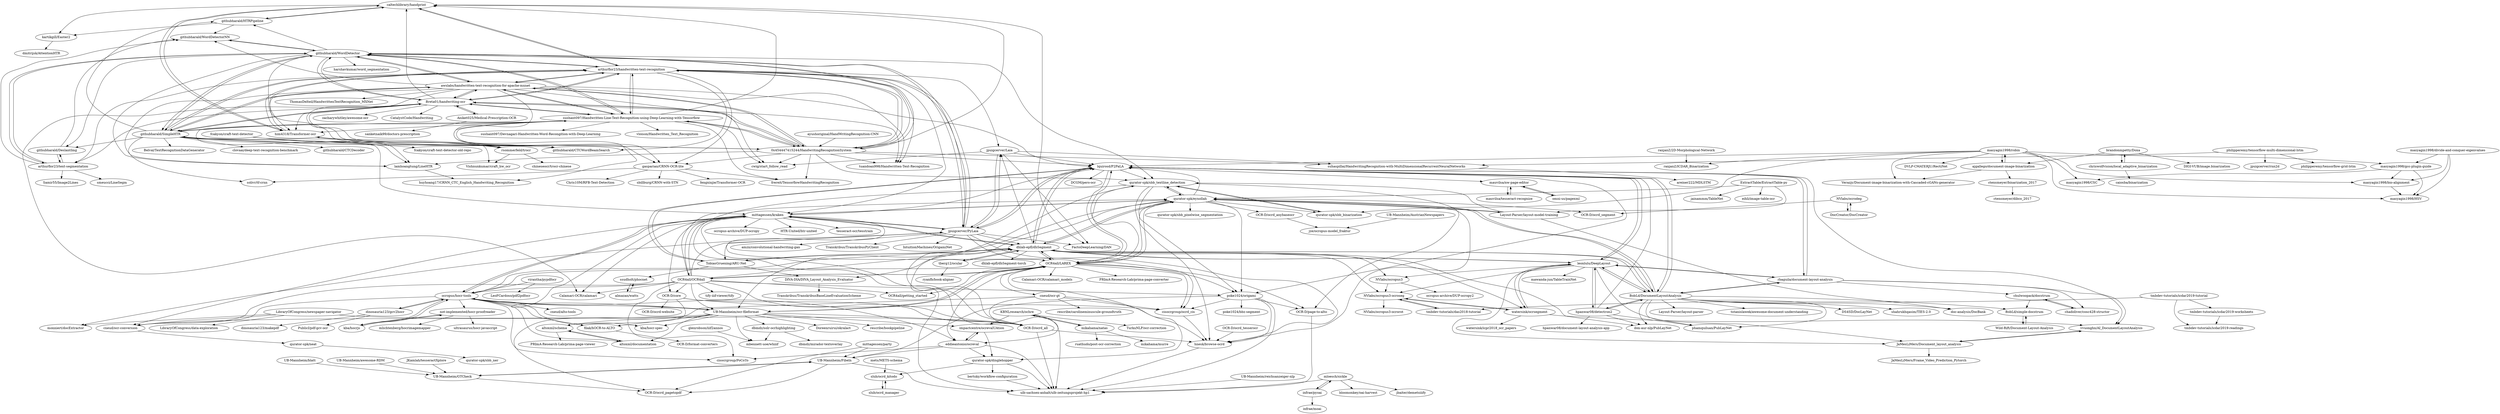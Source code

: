 digraph G {
"caltechlibrary/handprint" -> "githubharald/HTRPipeline"
"caltechlibrary/handprint" -> "arthurflor23/handwritten-text-recognition"
"caltechlibrary/handprint" -> "FactoDeepLearning/DAN" ["e"=1]
"caltechlibrary/handprint" -> "kartikgill/Easter2"
"caltechlibrary/handprint" -> "him4318/Transformer-ocr"
"dbmdz/solr-ocrhighlighting" -> "mbennett-uoe/whiiif"
"dbmdz/solr-ocrhighlighting" -> "dbmdz/mirador-textoverlay" ["e"=1]
"awslabs/handwritten-text-recognition-for-apache-mxnet" -> "arthurflor23/handwritten-text-recognition"
"awslabs/handwritten-text-recognition-for-apache-mxnet" -> "Breta01/handwriting-ocr"
"awslabs/handwritten-text-recognition-for-apache-mxnet" -> "sushant097/Handwritten-Line-Text-Recognition-using-Deep-Learning-with-Tensorflow"
"awslabs/handwritten-text-recognition-for-apache-mxnet" -> "githubharald/SimpleHTR"
"awslabs/handwritten-text-recognition-for-apache-mxnet" -> "githubharald/WordDetector"
"awslabs/handwritten-text-recognition-for-apache-mxnet" -> "0x454447415244/HandwritingRecognitionSystem"
"awslabs/handwritten-text-recognition-for-apache-mxnet" -> "ThomasDelteil/HandwrittenTextRecognition_MXNet"
"awslabs/handwritten-text-recognition-for-apache-mxnet" -> "lamhoangtung/LineHTR"
"awslabs/handwritten-text-recognition-for-apache-mxnet" -> "cwig/start_follow_read"
"awslabs/handwritten-text-recognition-for-apache-mxnet" -> "him4318/Transformer-ocr"
"awslabs/handwritten-text-recognition-for-apache-mxnet" -> "githubharald/CTCWordBeamSearch" ["e"=1]
"awslabs/handwritten-text-recognition-for-apache-mxnet" -> "tuandoan998/Handwritten-Text-Recognition"
"awslabs/handwritten-text-recognition-for-apache-mxnet" -> "lquirosd/P2PaLA"
"awslabs/handwritten-text-recognition-for-apache-mxnet" -> "githubharald/WordDetectorNN"
"awslabs/handwritten-text-recognition-for-apache-mxnet" -> "gasparian/CRNN-OCR-lite"
"githubharald/SimpleHTR" -> "arthurflor23/handwritten-text-recognition"
"githubharald/SimpleHTR" -> "awslabs/handwritten-text-recognition-for-apache-mxnet"
"githubharald/SimpleHTR" -> "Breta01/handwriting-ocr"
"githubharald/SimpleHTR" -> "githubharald/CTCWordBeamSearch" ["e"=1]
"githubharald/SimpleHTR" -> "sushant097/Handwritten-Line-Text-Recognition-using-Deep-Learning-with-Tensorflow"
"githubharald/SimpleHTR" -> "githubharald/WordDetector"
"githubharald/SimpleHTR" -> "0x454447415244/HandwritingRecognitionSystem"
"githubharald/SimpleHTR" -> "lamhoangtung/LineHTR"
"githubharald/SimpleHTR" -> "clovaai/deep-text-recognition-benchmark" ["e"=1]
"githubharald/SimpleHTR" -> "githubharald/HTRPipeline"
"githubharald/SimpleHTR" -> "githubharald/DeslantImg"
"githubharald/SimpleHTR" -> "githubharald/CTCDecoder" ["e"=1]
"githubharald/SimpleHTR" -> "mittagessen/kraken"
"githubharald/SimpleHTR" -> "Belval/TextRecognitionDataGenerator" ["e"=1]
"githubharald/SimpleHTR" -> "solivr/tf-crnn" ["e"=1]
"ranjanZ/2D-Morphological-Network" -> "ranjanZ/ICDAR_Binarization"
"0x454447415244/HandwritingRecognitionSystem" -> "Breta01/handwriting-ocr"
"0x454447415244/HandwritingRecognitionSystem" -> "sushant097/Handwritten-Line-Text-Recognition-using-Deep-Learning-with-Tensorflow"
"0x454447415244/HandwritingRecognitionSystem" -> "awslabs/handwritten-text-recognition-for-apache-mxnet"
"0x454447415244/HandwritingRecognitionSystem" -> "arthurflor23/handwritten-text-recognition"
"0x454447415244/HandwritingRecognitionSystem" -> "githubharald/WordDetector"
"0x454447415244/HandwritingRecognitionSystem" -> "githubharald/SimpleHTR"
"0x454447415244/HandwritingRecognitionSystem" -> "tuandoan998/Handwritten-Text-Recognition"
"0x454447415244/HandwritingRecognitionSystem" -> "cwig/start_follow_read"
"0x454447415244/HandwritingRecognitionSystem" -> "frereit/TensorflowHandwritingRecognition"
"0x454447415244/HandwritingRecognitionSystem" -> "suhaspillai/HandwritingRecognition-with-MultiDimensionalRecurrentNeuralNetworks"
"0x454447415244/HandwritingRecognitionSystem" -> "lamhoangtung/LineHTR"
"0x454447415244/HandwritingRecognitionSystem" -> "qurator-spk/sbb_textline_detection"
"0x454447415244/HandwritingRecognitionSystem" -> "caltechlibrary/handprint"
"0x454447415244/HandwritingRecognitionSystem" -> "lquirosd/P2PaLA"
"0x454447415244/HandwritingRecognitionSystem" -> "gasparian/CRNN-OCR-lite"
"chulwoopack/docstrum" -> "chadoliver/cosc428-structor"
"chulwoopack/docstrum" -> "BobLd/simple-docstrum"
"Aniket025/Medical-Prescription-OCR" -> "sanketnaik99/doctors-prescription"
"Aniket025/Medical-Prescription-OCR" -> "Breta01/handwriting-ocr"
"arthurflor23/handwritten-text-recognition" -> "sushant097/Handwritten-Line-Text-Recognition-using-Deep-Learning-with-Tensorflow"
"arthurflor23/handwritten-text-recognition" -> "awslabs/handwritten-text-recognition-for-apache-mxnet"
"arthurflor23/handwritten-text-recognition" -> "him4318/Transformer-ocr"
"arthurflor23/handwritten-text-recognition" -> "githubharald/SimpleHTR"
"arthurflor23/handwritten-text-recognition" -> "githubharald/WordDetector"
"arthurflor23/handwritten-text-recognition" -> "caltechlibrary/handprint"
"arthurflor23/handwritten-text-recognition" -> "arthurflor23/text-segmentation"
"arthurflor23/handwritten-text-recognition" -> "0x454447415244/HandwritingRecognitionSystem"
"arthurflor23/handwritten-text-recognition" -> "tuandoan998/Handwritten-Text-Recognition"
"arthurflor23/handwritten-text-recognition" -> "jpuigcerver/PyLaia"
"arthurflor23/handwritten-text-recognition" -> "Breta01/handwriting-ocr"
"arthurflor23/handwritten-text-recognition" -> "gasparian/CRNN-OCR-lite"
"arthurflor23/handwritten-text-recognition" -> "githubharald/CTCWordBeamSearch" ["e"=1]
"arthurflor23/handwritten-text-recognition" -> "jpuigcerver/Laia"
"arthurflor23/handwritten-text-recognition" -> "mittagessen/kraken"
"OCR4all/OCR4all" -> "OCR4all/LAREX"
"OCR4all/OCR4all" -> "OCR4all/getting_started"
"OCR4all/OCR4all" -> "Calamari-OCR/calamari" ["e"=1]
"OCR4all/OCR4all" -> "OCR-D/core"
"OCR4all/OCR4all" -> "mittagessen/kraken"
"OCR4all/OCR4all" -> "OCR-D/ocrd_all"
"OCR4all/OCR4all" -> "dhlab-epfl/dhSegment"
"OCR4all/OCR4all" -> "UB-Mannheim/ocr-fileformat"
"OCR4all/OCR4all" -> "qurator-spk/eynollah"
"OCR4all/OCR4all" -> "cneud/ocr-conversion"
"OCR4all/OCR4all" -> "ocropus/hocr-tools"
"OCR4all/OCR4all" -> "jpuigcerver/PyLaia"
"OCR4all/OCR4all" -> "tify-iiif-viewer/tify" ["e"=1]
"OCR4all/OCR4all" -> "cisocrgroup/PoCoTo"
"OCR4all/OCR4all" -> "poke1024/origami"
"lquirosd/P2PaLA" -> "dhlab-epfl/dhSegment"
"lquirosd/P2PaLA" -> "leonlulu/DeepLayout"
"lquirosd/P2PaLA" -> "OCR4all/LAREX"
"lquirosd/P2PaLA" -> "TobiasGruening/ARU-Net"
"lquirosd/P2PaLA" -> "jpuigcerver/PyLaia"
"lquirosd/P2PaLA" -> "vvuonghn/AI_DocumentLayoutAnalysis"
"lquirosd/P2PaLA" -> "qurator-spk/sbb_textline_detection"
"lquirosd/P2PaLA" -> "poke1024/origami"
"lquirosd/P2PaLA" -> "rbaguila/document-layout-analysis"
"lquirosd/P2PaLA" -> "mauvilsa/nw-page-editor"
"lquirosd/P2PaLA" -> "BobLd/DocumentLayoutAnalysis"
"lquirosd/P2PaLA" -> "DCGM/pero-ocr"
"TobiasGruening/ARU-Net" -> "lquirosd/P2PaLA"
"TobiasGruening/ARU-Net" -> "ssudholt/phocnet"
"TobiasGruening/ARU-Net" -> "dhlab-epfl/dhSegment"
"TobiasGruening/ARU-Net" -> "DIVA-DIA/DIVA_Layout_Analysis_Evaluator"
"virantha/pypdfocr" -> "LeoFCardoso/pdf2pdfocr"
"virantha/pypdfocr" -> "ocropus/hocr-tools"
"jpuigcerver/PyLaia" -> "lquirosd/P2PaLA"
"jpuigcerver/PyLaia" -> "jpuigcerver/Laia"
"jpuigcerver/PyLaia" -> "FactoDeepLearning/DAN" ["e"=1]
"jpuigcerver/PyLaia" -> "mittagessen/kraken"
"jpuigcerver/PyLaia" -> "githubharald/WordDetector"
"jpuigcerver/PyLaia" -> "amzn/convolutional-handwriting-gan" ["e"=1]
"jpuigcerver/PyLaia" -> "Transkribus/TranskribusPyClient"
"jpuigcerver/PyLaia" -> "dhlab-epfl/dhSegment"
"jpuigcerver/PyLaia" -> "arthurflor23/handwritten-text-recognition"
"jpuigcerver/PyLaia" -> "hnesk/browse-ocrd"
"jpuigcerver/PyLaia" -> "TobiasGruening/ARU-Net"
"jpuigcerver/PyLaia" -> "cisocrgroup/ocrd_cis"
"jpuigcerver/PyLaia" -> "monniert/docExtractor" ["e"=1]
"jpuigcerver/PyLaia" -> "IntuitionMachines/OrigamiNet" ["e"=1]
"leonlulu/DeepLayout" -> "lquirosd/P2PaLA"
"leonlulu/DeepLayout" -> "dhlab-epfl/dhSegment"
"leonlulu/DeepLayout" -> "watersink/ocrsegment"
"leonlulu/DeepLayout" -> "rbaguila/document-layout-analysis"
"leonlulu/DeepLayout" -> "phamquiluan/PubLayNet" ["e"=1]
"leonlulu/DeepLayout" -> "JaMesLiMers/Document_layout_analysis"
"leonlulu/DeepLayout" -> "mawanda-jun/TableTrainNet" ["e"=1]
"leonlulu/DeepLayout" -> "BobLd/DocumentLayoutAnalysis"
"leonlulu/DeepLayout" -> "hpanwar08/detectron2"
"leonlulu/DeepLayout" -> "NVlabs/ocropus3-ocroseg"
"leonlulu/DeepLayout" -> "NVlabs/ocropus3"
"NVlabs/ocropus3" -> "NVlabs/ocropus3-ocroseg"
"NVlabs/ocropus3" -> "ocropus-archive/DUP-ocropy2"
"githubharald/WordDetector" -> "githubharald/WordDetectorNN"
"githubharald/WordDetector" -> "arthurflor23/text-segmentation"
"githubharald/WordDetector" -> "arthurflor23/handwritten-text-recognition"
"githubharald/WordDetector" -> "awslabs/handwritten-text-recognition-for-apache-mxnet"
"githubharald/WordDetector" -> "lamhoangtung/LineHTR"
"githubharald/WordDetector" -> "jpuigcerver/PyLaia"
"githubharald/WordDetector" -> "githubharald/CTCWordBeamSearch" ["e"=1]
"githubharald/WordDetector" -> "sushant097/Handwritten-Line-Text-Recognition-using-Deep-Learning-with-Tensorflow"
"githubharald/WordDetector" -> "githubharald/DeslantImg"
"githubharald/WordDetector" -> "githubharald/SimpleHTR"
"githubharald/WordDetector" -> "harshavkumar/word_segmentation"
"githubharald/WordDetector" -> "0x454447415244/HandwritingRecognitionSystem"
"githubharald/WordDetector" -> "Breta01/handwriting-ocr"
"githubharald/WordDetector" -> "qurator-spk/sbb_textline_detection"
"githubharald/WordDetector" -> "githubharald/HTRPipeline"
"arthurflor23/text-segmentation" -> "Samir55/Image2Lines"
"arthurflor23/text-segmentation" -> "githubharald/DeslantImg"
"arthurflor23/text-segmentation" -> "githubharald/WordDetector"
"arthurflor23/text-segmentation" -> "githubharald/WordDetectorNN"
"arthurflor23/text-segmentation" -> "smeucci/LineSegm"
"masyagin1998/robin" -> "ajgallego/document-image-binarization"
"masyagin1998/robin" -> "masyagin1998/gcc-plugin-guide"
"masyagin1998/robin" -> "masyagin1998/CSC"
"masyagin1998/robin" -> "qurator-spk/sbb_binarization"
"masyagin1998/robin" -> "masyagin1998/bio-alignment"
"masyagin1998/robin" -> "Verazjy/Document-image-binarization-with-Cascaded-cGANs-generator"
"masyagin1998/robin" -> "masyagin1998/HSV"
"masyagin1998/robin" -> "DVLP-CMATERJU/RectiNet" ["e"=1]
"masyagin1998/robin" -> "lquirosd/P2PaLA"
"masyagin1998/robin" -> "ranjanZ/ICDAR_Binarization"
"KBNLresearch/ochre" -> "mikahama/natas"
"KBNLresearch/ochre" -> "TurkuNLP/ocr-correction"
"KBNLresearch/ochre" -> "impactcentre/ocrevalUAtion"
"KBNLresearch/ochre" -> "eddieantonio/ocreval"
"mikahama/natas" -> "mikahama/murre" ["e"=1]
"mikahama/natas" -> "ruathudo/post-ocr-correction"
"mikahama/natas" -> "KBNLresearch/ochre"
"watersink/ocrsegment" -> "NVlabs/ocropus3-ocroseg"
"watersink/ocrsegment" -> "leonlulu/DeepLayout"
"watersink/ocrsegment" -> "watersink/icpr2018_ocr_papers"
"watersink/ocrsegment" -> "vvuonghn/AI_DocumentLayoutAnalysis"
"NVlabs/ocrodeg" -> "DocCreator/DocCreator"
"NVlabs/ocrodeg" -> "OCR-D/ocrd_segment"
"impactcentre/ocrevalUAtion" -> "eddieantonio/ocreval"
"impactcentre/ocrevalUAtion" -> "qurator-spk/dinglehopper"
"gasparian/CRNN-OCR-lite" -> "sbillburg/CRNN-with-STN"
"gasparian/CRNN-OCR-lite" -> "solivr/tf-crnn" ["e"=1]
"gasparian/CRNN-OCR-lite" -> "fengxinjie/Transformer-OCR" ["e"=1]
"gasparian/CRNN-OCR-lite" -> "frereit/TensorflowHandwritingRecognition"
"gasparian/CRNN-OCR-lite" -> "Chris10M/RFB-Text-Detection"
"ajgallego/document-image-binarization" -> "masyagin1998/robin"
"ajgallego/document-image-binarization" -> "Verazjy/Document-image-binarization-with-Cascaded-cGANs-generator"
"ajgallego/document-image-binarization" -> "ctensmeyer/binarization_2017"
"tmbdev-tutorials/das2018-tutorial" -> "NVlabs/ocropus3-ocroseg"
"DocCreator/DocCreator" -> "NVlabs/ocrodeg"
"OCR-D/core" -> "OCR-D/ocrd_all"
"OCR-D/core" -> "cisocrgroup/ocrd_cis"
"OCR-D/core" -> "OCR-D/ocrd-website"
"OCR-D/core" -> "altoxml/schema"
"NVlabs/ocropus3-ocroseg" -> "watersink/ocrsegment"
"NVlabs/ocropus3-ocroseg" -> "tmbdev-tutorials/das2018-tutorial"
"NVlabs/ocropus3-ocroseg" -> "NVlabs/ocropus3-ocrorot"
"ctensmeyer/binarization_2017" -> "ctensmeyer/dibco_2017"
"githubharald/DeslantImg" -> "arthurflor23/text-segmentation"
"githubharald/DeslantImg" -> "githubharald/WordDetectorNN"
"qurator-spk/neat" -> "qurator-spk/sbb_ner"
"vvuonghn/AI_DocumentLayoutAnalysis" -> "JaMesLiMers/Document_layout_analysis"
"OCR-D/ocrd_anybaseocr" -> "jze/ocropus-model_fraktur"
"chadoliver/cosc428-structor" -> "chulwoopack/docstrum"
"omni-us/pagexml" -> "mauvilsa/nw-page-editor"
"cisocrgroup/ocrd_cis" -> "hnesk/browse-ocrd"
"altoxml/schema" -> "altoxml/documentation"
"altoxml/schema" -> "PRImA-Research-Lab/prima-page-viewer"
"altoxml/documentation" -> "altoxml/schema"
"OCR-D/ocrd_tesserocr" -> "hnesk/browse-ocrd"
"cneud/ocr-gt" -> "ulb-sachsen-anhalt/ulb-zeitungsprojekt-hp1"
"cneud/ocr-gt" -> "hnesk/browse-ocrd"
"cneud/ocr-gt" -> "OCR-D/ocrd_pagetopdf"
"cneud/ocr-gt" -> "cisocrgroup/ocrd_cis"
"cneud/ocr-gt" -> "rescribe/carolineminuscule-groundtruth"
"almazan/watts" -> "ssudholt/phocnet"
"masyagin1998/gcc-plugin-guide" -> "masyagin1998/bio-alignment"
"masyagin1998/gcc-plugin-guide" -> "masyagin1998/CSC"
"masyagin1998/gcc-plugin-guide" -> "masyagin1998/HSV"
"lamhoangtung/LineHTR" -> "huyhoang17/CRNN_CTC_English_Handwriting_Recognition"
"ocropus/hocr-tools" -> "UB-Mannheim/ocr-fileformat"
"ocropus/hocr-tools" -> "dinosauria123/gcv2hocr"
"ocropus/hocr-tools" -> "kba/hocrjs"
"ocropus/hocr-tools" -> "kba/hocr-spec"
"ocropus/hocr-tools" -> "not-implemented/hocr-proofreader"
"ocropus/hocr-tools" -> "filak/hOCR-to-ALTO"
"ocropus/hocr-tools" -> "cneud/ocr-conversion"
"ocropus/hocr-tools" -> "mittagessen/kraken"
"ocropus/hocr-tools" -> "OCR4all/LAREX"
"ocropus/hocr-tools" -> "cneud/alto-tools"
"ocropus/hocr-tools" -> "eddieantonio/ocreval"
"ocropus/hocr-tools" -> "dhlab-epfl/dhSegment"
"ocropus/hocr-tools" -> "altoxml/documentation"
"ocropus/hocr-tools" -> "cisocrgroup/PoCoTo"
"Layout-Parser/layout-model-training" -> "qurator-spk/eynollah"
"Layout-Parser/layout-model-training" -> "qurator-spk/sbb_textline_detection"
"Layout-Parser/layout-model-training" -> "doc-analysis/DocBank" ["e"=1]
"LibraryOfCongress/newspaper-navigator" -> "LibraryOfCongress/data-exploration" ["e"=1]
"LibraryOfCongress/newspaper-navigator" -> "cneud/ocr-conversion"
"LibraryOfCongress/newspaper-navigator" -> "OCR-D/ocrd_all"
"LibraryOfCongress/newspaper-navigator" -> "monniert/docExtractor" ["e"=1]
"tmbdev-tutorials/icdar2019-worksheets" -> "tmbdev-tutorials/icdar2019-readings"
"fcakyon/craft-text-detector" -> "fcakyon/craft-text-detector-old-repo"
"fcakyon/craft-text-detector" -> "Vishnunkumar/craft_hw_ocr"
"fcakyon/craft-text-detector" -> "rsommerfeld/trocr"
"hpanwar08/detectron2" -> "phamquiluan/PubLayNet" ["e"=1]
"hpanwar08/detectron2" -> "ibm-aur-nlp/PubLayNet" ["e"=1]
"hpanwar08/detectron2" -> "hpanwar08/document-layout-analysis-app"
"hpanwar08/detectron2" -> "lquirosd/P2PaLA"
"hpanwar08/detectron2" -> "leonlulu/DeepLayout"
"hpanwar08/detectron2" -> "BobLd/DocumentLayoutAnalysis"
"sushant097/Handwritten-Line-Text-Recognition-using-Deep-Learning-with-Tensorflow" -> "arthurflor23/handwritten-text-recognition"
"sushant097/Handwritten-Line-Text-Recognition-using-Deep-Learning-with-Tensorflow" -> "awslabs/handwritten-text-recognition-for-apache-mxnet"
"sushant097/Handwritten-Line-Text-Recognition-using-Deep-Learning-with-Tensorflow" -> "lamhoangtung/LineHTR"
"sushant097/Handwritten-Line-Text-Recognition-using-Deep-Learning-with-Tensorflow" -> "githubharald/SimpleHTR"
"sushant097/Handwritten-Line-Text-Recognition-using-Deep-Learning-with-Tensorflow" -> "0x454447415244/HandwritingRecognitionSystem"
"sushant097/Handwritten-Line-Text-Recognition-using-Deep-Learning-with-Tensorflow" -> "sushant097/Devnagari-Handwritten-Word-Recongition-with-Deep-Learning"
"sushant097/Handwritten-Line-Text-Recognition-using-Deep-Learning-with-Tensorflow" -> "Breta01/handwriting-ocr"
"sushant097/Handwritten-Line-Text-Recognition-using-Deep-Learning-with-Tensorflow" -> "githubharald/WordDetector"
"sushant097/Handwritten-Line-Text-Recognition-using-Deep-Learning-with-Tensorflow" -> "gasparian/CRNN-OCR-lite"
"sushant097/Handwritten-Line-Text-Recognition-using-Deep-Learning-with-Tensorflow" -> "caltechlibrary/handprint"
"sushant097/Handwritten-Line-Text-Recognition-using-Deep-Learning-with-Tensorflow" -> "him4318/Transformer-ocr"
"sushant097/Handwritten-Line-Text-Recognition-using-Deep-Learning-with-Tensorflow" -> "huyhoang17/CRNN_CTC_English_Handwriting_Recognition"
"sushant097/Handwritten-Line-Text-Recognition-using-Deep-Learning-with-Tensorflow" -> "cwig/start_follow_read"
"sushant097/Handwritten-Line-Text-Recognition-using-Deep-Learning-with-Tensorflow" -> "vloison/Handwritten_Text_Recognition"
"sushant097/Handwritten-Line-Text-Recognition-using-Deep-Learning-with-Tensorflow" -> "frereit/TensorflowHandwritingRecognition"
"masyagin1998/divide-and-conquer-eigenvalues" -> "masyagin1998/bio-alignment"
"masyagin1998/divide-and-conquer-eigenvalues" -> "masyagin1998/HSV"
"masyagin1998/divide-and-conquer-eigenvalues" -> "masyagin1998/gcc-plugin-guide"
"BobLd/DocumentLayoutAnalysis" -> "ibm-aur-nlp/PubLayNet" ["e"=1]
"BobLd/DocumentLayoutAnalysis" -> "doc-analysis/DocBank" ["e"=1]
"BobLd/DocumentLayoutAnalysis" -> "lquirosd/P2PaLA"
"BobLd/DocumentLayoutAnalysis" -> "leonlulu/DeepLayout"
"BobLd/DocumentLayoutAnalysis" -> "rbaguila/document-layout-analysis"
"BobLd/DocumentLayoutAnalysis" -> "tstanislawek/awesome-document-understanding" ["e"=1]
"BobLd/DocumentLayoutAnalysis" -> "DS4SD/DocLayNet" ["e"=1]
"BobLd/DocumentLayoutAnalysis" -> "qurator-spk/eynollah"
"BobLd/DocumentLayoutAnalysis" -> "dhlab-epfl/dhSegment"
"BobLd/DocumentLayoutAnalysis" -> "hpanwar08/detectron2"
"BobLd/DocumentLayoutAnalysis" -> "shahrukhqasim/TIES-2.0" ["e"=1]
"BobLd/DocumentLayoutAnalysis" -> "BobLd/simple-docstrum"
"BobLd/DocumentLayoutAnalysis" -> "phamquiluan/PubLayNet" ["e"=1]
"BobLd/DocumentLayoutAnalysis" -> "JaMesLiMers/Document_layout_analysis"
"BobLd/DocumentLayoutAnalysis" -> "Layout-Parser/layout-parser" ["e"=1]
"ExtractTable/ExtractTable-py" -> "eihli/image-table-ocr" ["e"=1]
"ExtractTable/ExtractTable-py" -> "jainammm/TableNet" ["e"=1]
"ExtractTable/ExtractTable-py" -> "qurator-spk/eynollah"
"ExtractTable/ExtractTable-py" -> "Layout-Parser/layout-model-training"
"him4318/Transformer-ocr" -> "arthurflor23/handwritten-text-recognition"
"him4318/Transformer-ocr" -> "rsommerfeld/trocr"
"him4318/Transformer-ocr" -> "caltechlibrary/handprint"
"poke1024/origami" -> "hnesk/browse-ocrd"
"poke1024/origami" -> "ulb-sachsen-anhalt/ulb-zeitungsprojekt-hp1"
"poke1024/origami" -> "cisocrgroup/ocrd_cis"
"poke1024/origami" -> "poke1024/bbz-segment"
"poke1024/origami" -> "UB-Mannheim/Fibeln"
"poke1024/origami" -> "OCR-D/page-to-alto"
"qurator-spk/sbb_textline_detection" -> "qurator-spk/sbb_binarization"
"qurator-spk/sbb_textline_detection" -> "OCR-D/page-to-alto"
"qurator-spk/sbb_textline_detection" -> "hnesk/browse-ocrd"
"qurator-spk/sbb_textline_detection" -> "qurator-spk/eynollah"
"qurator-spk/sbb_textline_detection" -> "OCR-D/ocrd_all"
"qurator-spk/sbb_textline_detection" -> "ulb-sachsen-anhalt/ulb-zeitungsprojekt-hp1"
"qurator-spk/sbb_textline_detection" -> "poke1024/origami"
"qurator-spk/sbb_binarization" -> "qurator-spk/sbb_textline_detection"
"OCR-D/ocrd_all" -> "ulb-sachsen-anhalt/ulb-zeitungsprojekt-hp1"
"OCR-D/ocrd_all" -> "hnesk/browse-ocrd"
"qurator-spk/dinglehopper" -> "ulb-sachsen-anhalt/ulb-zeitungsprojekt-hp1"
"qurator-spk/dinglehopper" -> "slub/ocrd_kitodo"
"qurator-spk/dinglehopper" -> "bertsky/workflow-configuration"
"tmbdev-tutorials/icdar2019-tutorial" -> "tmbdev-tutorials/icdar2019-worksheets"
"tmbdev-tutorials/icdar2019-tutorial" -> "tmbdev-tutorials/icdar2019-readings"
"tmbdev-tutorials/icdar2019-tutorial" -> "tmbdev-tutorials/das2018-tutorial"
"BobLd/simple-docstrum" -> "Wild-Rift/Document-Layout-Analysis"
"hnesk/browse-ocrd" -> "ulb-sachsen-anhalt/ulb-zeitungsprojekt-hp1"
"JaMesLiMers/Document_layout_analysis" -> "vvuonghn/AI_DocumentLayoutAnalysis"
"JaMesLiMers/Document_layout_analysis" -> "JaMesLiMers/Frame_Video_Prediction_Pytorch" ["e"=1]
"UB-Mannheim/AustrianNewspapers" -> "jze/ocropus-model_fraktur"
"bertsky/workflow-configuration" -> "ulb-sachsen-anhalt/ulb-zeitungsprojekt-hp1"
"masyagin1998/bio-alignment" -> "masyagin1998/HSV"
"UB-Mannheim/GTCheck" -> "UB-Mannheim/Fibeln"
"UB-Mannheim/GTCheck" -> "OCR-D/ocrd_pagetopdf"
"UB-Mannheim/Fibeln" -> "UB-Mannheim/GTCheck"
"UB-Mannheim/Fibeln" -> "OCR-D/ocrd_pagetopdf"
"UB-Mannheim/Fibeln" -> "ulb-sachsen-anhalt/ulb-zeitungsprojekt-hp1"
"qurator-spk/eynollah" -> "qurator-spk/sbb_textline_detection"
"qurator-spk/eynollah" -> "poke1024/origami"
"qurator-spk/eynollah" -> "OCR-D/ocrd_all"
"qurator-spk/eynollah" -> "OCR4all/LAREX"
"qurator-spk/eynollah" -> "qurator-spk/sbb_binarization"
"qurator-spk/eynollah" -> "OCR-D/ocrd_segment"
"qurator-spk/eynollah" -> "dhlab-epfl/dhSegment"
"qurator-spk/eynollah" -> "BobLd/DocumentLayoutAnalysis"
"qurator-spk/eynollah" -> "UB-Mannheim/ocr-fileformat"
"qurator-spk/eynollah" -> "OCR-D/ocrd_anybaseocr"
"qurator-spk/eynollah" -> "lquirosd/P2PaLA"
"qurator-spk/eynollah" -> "mittagessen/kraken"
"qurator-spk/eynollah" -> "Layout-Parser/layout-model-training"
"qurator-spk/eynollah" -> "qurator-spk/sbb_pixelwise_segmentation"
"qurator-spk/eynollah" -> "hnesk/browse-ocrd"
"mittagessen/kraken" -> "Calamari-OCR/calamari" ["e"=1]
"mittagessen/kraken" -> "OCR4all/LAREX"
"mittagessen/kraken" -> "qurator-spk/eynollah"
"mittagessen/kraken" -> "jpuigcerver/PyLaia"
"mittagessen/kraken" -> "ocropus/hocr-tools"
"mittagessen/kraken" -> "UB-Mannheim/ocr-fileformat"
"mittagessen/kraken" -> "dhlab-epfl/dhSegment"
"mittagessen/kraken" -> "cneud/ocr-conversion"
"mittagessen/kraken" -> "ocropus-archive/DUP-ocropy" ["e"=1]
"mittagessen/kraken" -> "OCR4all/OCR4all"
"mittagessen/kraken" -> "OCR-D/ocrd_all"
"mittagessen/kraken" -> "lquirosd/P2PaLA"
"mittagessen/kraken" -> "HTR-United/htr-united"
"mittagessen/kraken" -> "OCR-D/core"
"mittagessen/kraken" -> "tesseract-ocr/tesstrain" ["e"=1]
"tberg12/ocular" -> "dhlab-epfl/dhSegment"
"tberg12/ocular" -> "ryanfb/book-aligner"
"githubharald/WordDetectorNN" -> "githubharald/WordDetector"
"Wild-Rift/Document-Layout-Analysis" -> "BobLd/simple-docstrum"
"JKamlah/tesseractXplore" -> "UB-Mannheim/GTCheck"
"OCR-D/page-to-alto" -> "ulb-sachsen-anhalt/ulb-zeitungsprojekt-hp1"
"kartikgill/Easter2" -> "dmitrijsk/AttentionHTR"
"rsommerfeld/trocr" -> "him4318/Transformer-ocr"
"rsommerfeld/trocr" -> "chineseocr/trocr-chinese" ["e"=1]
"rsommerfeld/trocr" -> "Vishnunkumar/craft_hw_ocr"
"eddieantonio/ocreval" -> "impactcentre/ocrevalUAtion"
"eddieantonio/ocreval" -> "qurator-spk/dinglehopper"
"eddieantonio/ocreval" -> "UB-Mannheim/Fibeln"
"eddieantonio/ocreval" -> "ulb-sachsen-anhalt/ulb-zeitungsprojekt-hp1"
"eddieantonio/ocreval" -> "cisocrgroup/PoCoTo"
"cneud/ocr-conversion" -> "qurator-spk/neat"
"filak/hOCR-to-ALTO" -> "OCR-D/format-converters"
"slub/ocrd_manager" -> "slub/ocrd_kitodo"
"slub/ocrd_kitodo" -> "slub/ocrd_manager"
"jpuigcerver/Laia" -> "cwig/start_follow_read"
"jpuigcerver/Laia" -> "jpuigcerver/PyLaia"
"jpuigcerver/Laia" -> "lquirosd/P2PaLA"
"jpuigcerver/Laia" -> "suhaspillai/HandwritingRecognition-with-MultiDimensionalRecurrentNeuralNetworks"
"jpuigcerver/Laia" -> "FactoDeepLearning/DAN" ["e"=1]
"UB-Mannheim/ocr-fileformat" -> "filak/hOCR-to-ALTO"
"UB-Mannheim/ocr-fileformat" -> "ocropus/hocr-tools"
"UB-Mannheim/ocr-fileformat" -> "OCR-D/ocrd_all"
"UB-Mannheim/ocr-fileformat" -> "kba/hocr-spec"
"UB-Mannheim/ocr-fileformat" -> "altoxml/schema"
"UB-Mannheim/ocr-fileformat" -> "altoxml/documentation"
"UB-Mannheim/ocr-fileformat" -> "OCR4all/LAREX"
"UB-Mannheim/ocr-fileformat" -> "cneud/ocr-conversion"
"UB-Mannheim/ocr-fileformat" -> "Doreenruirui/okralact"
"UB-Mannheim/ocr-fileformat" -> "mbennett-uoe/whiiif"
"UB-Mannheim/ocr-fileformat" -> "dbmdz/solr-ocrhighlighting"
"UB-Mannheim/ocr-fileformat" -> "rescribe/bookpipeline"
"UB-Mannheim/ocr-fileformat" -> "impactcentre/ocrevalUAtion"
"UB-Mannheim/blatt" -> "UB-Mannheim/GTCheck"
"UB-Mannheim/reichsanzeiger-nlp" -> "ulb-sachsen-anhalt/ulb-zeitungsprojekt-hp1"
"githubharald/HTRPipeline" -> "kartikgill/Easter2"
"githubharald/HTRPipeline" -> "caltechlibrary/handprint"
"githubharald/HTRPipeline" -> "githubharald/WordDetectorNN"
"glenrobson/iiif2annos" -> "mbennett-uoe/whiiif"
"ssudholt/phocnet" -> "almazan/watts"
"dinosauria123/gcv2hocr" -> "ocropus/hocr-tools"
"dinosauria123/gcv2hocr" -> "PublicI/pdf-gcv-ocr"
"dinosauria123/gcv2hocr" -> "dinosauria123/makepdf"
"mauvilsa/nw-page-editor" -> "omni-us/pagexml"
"mauvilsa/nw-page-editor" -> "mauvilsa/tesseract-recognize"
"kba/hocrjs" -> "not-implemented/hocr-proofreader"
"kba/hocrjs" -> "ocropus/hocr-tools"
"UB-Mannheim/awesome-RDM" -> "UB-Mannheim/GTCheck"
"mets/METS-schema" -> "slub/ocrd_kitodo"
"Breta01/handwriting-ocr" -> "awslabs/handwritten-text-recognition-for-apache-mxnet"
"Breta01/handwriting-ocr" -> "0x454447415244/HandwritingRecognitionSystem"
"Breta01/handwriting-ocr" -> "githubharald/SimpleHTR"
"Breta01/handwriting-ocr" -> "sushant097/Handwritten-Line-Text-Recognition-using-Deep-Learning-with-Tensorflow"
"Breta01/handwriting-ocr" -> "Aniket025/Medical-Prescription-OCR"
"Breta01/handwriting-ocr" -> "githubharald/WordDetector"
"Breta01/handwriting-ocr" -> "arthurflor23/handwritten-text-recognition"
"Breta01/handwriting-ocr" -> "zacharywhitley/awesome-ocr" ["e"=1]
"Breta01/handwriting-ocr" -> "tuandoan998/Handwritten-Text-Recognition"
"Breta01/handwriting-ocr" -> "arthurflor23/text-segmentation"
"Breta01/handwriting-ocr" -> "him4318/Transformer-ocr"
"Breta01/handwriting-ocr" -> "githubharald/CTCWordBeamSearch" ["e"=1]
"Breta01/handwriting-ocr" -> "caltechlibrary/handprint"
"Breta01/handwriting-ocr" -> "CatalystCode/Handwriting"
"Breta01/handwriting-ocr" -> "Calamari-OCR/calamari" ["e"=1]
"rbaguila/document-layout-analysis" -> "leonlulu/DeepLayout"
"rbaguila/document-layout-analysis" -> "lquirosd/P2PaLA"
"rbaguila/document-layout-analysis" -> "chadoliver/cosc428-structor"
"rbaguila/document-layout-analysis" -> "vvuonghn/AI_DocumentLayoutAnalysis"
"rbaguila/document-layout-analysis" -> "chulwoopack/docstrum"
"rbaguila/document-layout-analysis" -> "BobLd/DocumentLayoutAnalysis"
"not-implemented/hocr-proofreader" -> "kba/hocrjs"
"not-implemented/hocr-proofreader" -> "mlichtenberg/hocrimagemapper"
"not-implemented/hocr-proofreader" -> "ultrasaurus/hocr-javascript"
"OCR4all/LAREX" -> "lquirosd/P2PaLA"
"OCR4all/LAREX" -> "OCR4all/OCR4all"
"OCR4all/LAREX" -> "OCR4all/getting_started"
"OCR4all/LAREX" -> "UB-Mannheim/ocr-fileformat"
"OCR4all/LAREX" -> "qurator-spk/sbb_textline_detection"
"OCR4all/LAREX" -> "poke1024/origami"
"OCR4all/LAREX" -> "Calamari-OCR/calamari_models"
"OCR4all/LAREX" -> "eddieantonio/ocreval"
"OCR4all/LAREX" -> "OCR-D/page-to-alto"
"OCR4all/LAREX" -> "dhlab-epfl/dhSegment"
"OCR4all/LAREX" -> "PRImA-Research-Lab/prima-page-converter"
"OCR4all/LAREX" -> "qurator-spk/dinglehopper"
"OCR4all/LAREX" -> "cisocrgroup/ocrd_cis"
"OCR4all/LAREX" -> "cneud/ocr-gt"
"OCR4all/LAREX" -> "qurator-spk/eynollah"
"ayushoriginal/HandWritingRecognition-CNN" -> "0x454447415244/HandwritingRecognitionSystem"
"mauvilsa/tesseract-recognize" -> "mauvilsa/nw-page-editor"
"suhaspillai/HandwritingRecognition-with-MultiDimensionalRecurrentNeuralNetworks" -> "areiner222/MDLSTM"
"brandonmpetty/Doxa" -> "chriswolfvision/local_adaptive_binarization"
"brandonmpetty/Doxa" -> "DIGI-VUB/image.binarization"
"brandonmpetty/Doxa" -> "ajgallego/document-image-binarization"
"mittagessen/party" -> "OCR-D/ocrd_pagetopdf"
"mittagessen/party" -> "UB-Mannheim/Fibeln"
"mloesch/sickle" -> "infrae/pyoai"
"mloesch/sickle" -> "bloomonkey/oai-harvest"
"mloesch/sickle" -> "ulb-sachsen-anhalt/ulb-zeitungsprojekt-hp1"
"mloesch/sickle" -> "jbaiter/demetsiiify"
"dhlab-epfl/dhSegment" -> "lquirosd/P2PaLA"
"dhlab-epfl/dhSegment" -> "leonlulu/DeepLayout"
"dhlab-epfl/dhSegment" -> "TobiasGruening/ARU-Net"
"dhlab-epfl/dhSegment" -> "OCR4all/LAREX"
"dhlab-epfl/dhSegment" -> "dhlab-epfl/dhSegment-torch"
"dhlab-epfl/dhSegment" -> "qurator-spk/eynollah"
"dhlab-epfl/dhSegment" -> "ibm-aur-nlp/PubLayNet" ["e"=1]
"dhlab-epfl/dhSegment" -> "tberg12/ocular"
"dhlab-epfl/dhSegment" -> "jpuigcerver/Laia"
"dhlab-epfl/dhSegment" -> "BobLd/DocumentLayoutAnalysis"
"dhlab-epfl/dhSegment" -> "watersink/ocrsegment"
"dhlab-epfl/dhSegment" -> "NVlabs/ocropus3-ocroseg"
"dhlab-epfl/dhSegment" -> "NVlabs/ocropus3"
"dhlab-epfl/dhSegment" -> "mittagessen/kraken"
"dhlab-epfl/dhSegment" -> "DIVA-DIA/DIVA_Layout_Analysis_Evaluator"
"philipperemy/tensorflow-multi-dimensional-lstm" -> "jpuigcerver/rnn2d"
"philipperemy/tensorflow-multi-dimensional-lstm" -> "philipperemy/tensorflow-grid-lstm" ["e"=1]
"philipperemy/tensorflow-multi-dimensional-lstm" -> "suhaspillai/HandwritingRecognition-with-MultiDimensionalRecurrentNeuralNetworks"
"chriswolfvision/local_adaptive_binarization" -> "caiosba/binarization"
"chriswolfvision/local_adaptive_binarization" -> "brandonmpetty/Doxa"
"infrae/pyoai" -> "mloesch/sickle"
"infrae/pyoai" -> "infrae/moai"
"DIVA-DIA/DIVA_Layout_Analysis_Evaluator" -> "Transkribus/TranskribusBaseLineEvaluationScheme"
"caltechlibrary/handprint" ["l"="47.566,6.395"]
"githubharald/HTRPipeline" ["l"="47.549,6.379"]
"arthurflor23/handwritten-text-recognition" ["l"="47.535,6.424"]
"FactoDeepLearning/DAN" ["l"="46.573,7.573"]
"kartikgill/Easter2" ["l"="47.578,6.348"]
"him4318/Transformer-ocr" ["l"="47.589,6.399"]
"dbmdz/solr-ocrhighlighting" ["l"="47.367,6.286"]
"mbennett-uoe/whiiif" ["l"="47.381,6.293"]
"dbmdz/mirador-textoverlay" ["l"="-52.091,-11.536"]
"awslabs/handwritten-text-recognition-for-apache-mxnet" ["l"="47.551,6.44"]
"Breta01/handwriting-ocr" ["l"="47.579,6.434"]
"sushant097/Handwritten-Line-Text-Recognition-using-Deep-Learning-with-Tensorflow" ["l"="47.564,6.423"]
"githubharald/SimpleHTR" ["l"="47.53,6.4"]
"githubharald/WordDetector" ["l"="47.517,6.428"]
"0x454447415244/HandwritingRecognitionSystem" ["l"="47.537,6.451"]
"ThomasDelteil/HandwrittenTextRecognition_MXNet" ["l"="47.6,6.488"]
"lamhoangtung/LineHTR" ["l"="47.554,6.413"]
"cwig/start_follow_read" ["l"="47.51,6.451"]
"githubharald/CTCWordBeamSearch" ["l"="35.672,2.254"]
"tuandoan998/Handwritten-Text-Recognition" ["l"="47.562,6.459"]
"lquirosd/P2PaLA" ["l"="47.426,6.462"]
"githubharald/WordDetectorNN" ["l"="47.522,6.442"]
"gasparian/CRNN-OCR-lite" ["l"="47.593,6.458"]
"clovaai/deep-text-recognition-benchmark" ["l"="46.351,7.323"]
"githubharald/DeslantImg" ["l"="47.517,6.468"]
"githubharald/CTCDecoder" ["l"="35.672,2.28"]
"mittagessen/kraken" ["l"="47.418,6.383"]
"Belval/TextRecognitionDataGenerator" ["l"="46.32,7.308"]
"solivr/tf-crnn" ["l"="46.317,7.11"]
"ranjanZ/2D-Morphological-Network" ["l"="47.386,6.634"]
"ranjanZ/ICDAR_Binarization" ["l"="47.402,6.613"]
"frereit/TensorflowHandwritingRecognition" ["l"="47.576,6.466"]
"suhaspillai/HandwritingRecognition-with-MultiDimensionalRecurrentNeuralNetworks" ["l"="47.521,6.509"]
"qurator-spk/sbb_textline_detection" ["l"="47.42,6.428"]
"chulwoopack/docstrum" ["l"="47.361,6.55"]
"chadoliver/cosc428-structor" ["l"="47.378,6.555"]
"BobLd/simple-docstrum" ["l"="47.354,6.531"]
"Aniket025/Medical-Prescription-OCR" ["l"="47.633,6.426"]
"sanketnaik99/doctors-prescription" ["l"="47.677,6.424"]
"arthurflor23/text-segmentation" ["l"="47.541,6.472"]
"jpuigcerver/PyLaia" ["l"="47.45,6.424"]
"jpuigcerver/Laia" ["l"="47.474,6.455"]
"OCR4all/OCR4all" ["l"="47.388,6.375"]
"OCR4all/LAREX" ["l"="47.376,6.402"]
"OCR4all/getting_started" ["l"="47.357,6.381"]
"Calamari-OCR/calamari" ["l"="46.212,7.176"]
"OCR-D/core" ["l"="47.403,6.351"]
"OCR-D/ocrd_all" ["l"="47.374,6.386"]
"dhlab-epfl/dhSegment" ["l"="47.395,6.442"]
"UB-Mannheim/ocr-fileformat" ["l"="47.367,6.345"]
"qurator-spk/eynollah" ["l"="47.405,6.41"]
"cneud/ocr-conversion" ["l"="47.385,6.337"]
"ocropus/hocr-tools" ["l"="47.352,6.33"]
"tify-iiif-viewer/tify" ["l"="-52.124,-11.594"]
"cisocrgroup/PoCoTo" ["l"="47.348,6.364"]
"poke1024/origami" ["l"="47.374,6.426"]
"leonlulu/DeepLayout" ["l"="47.408,6.49"]
"TobiasGruening/ARU-Net" ["l"="47.401,6.461"]
"vvuonghn/AI_DocumentLayoutAnalysis" ["l"="47.419,6.521"]
"rbaguila/document-layout-analysis" ["l"="47.391,6.51"]
"mauvilsa/nw-page-editor" ["l"="47.469,6.523"]
"BobLd/DocumentLayoutAnalysis" ["l"="47.389,6.479"]
"DCGM/pero-ocr" ["l"="47.459,6.492"]
"ssudholt/phocnet" ["l"="47.34,6.5"]
"DIVA-DIA/DIVA_Layout_Analysis_Evaluator" ["l"="47.371,6.465"]
"virantha/pypdfocr" ["l"="47.34,6.226"]
"LeoFCardoso/pdf2pdfocr" ["l"="47.328,6.175"]
"amzn/convolutional-handwriting-gan" ["l"="46.562,7.494"]
"Transkribus/TranskribusPyClient" ["l"="47.471,6.404"]
"hnesk/browse-ocrd" ["l"="47.382,6.419"]
"cisocrgroup/ocrd_cis" ["l"="47.392,6.403"]
"monniert/docExtractor" ["l"="59.131,15.36"]
"IntuitionMachines/OrigamiNet" ["l"="46.593,7.481"]
"watersink/ocrsegment" ["l"="47.429,6.503"]
"phamquiluan/PubLayNet" ["l"="46.38,6.16"]
"JaMesLiMers/Document_layout_analysis" ["l"="47.396,6.528"]
"mawanda-jun/TableTrainNet" ["l"="46.456,6.201"]
"hpanwar08/detectron2" ["l"="47.408,6.511"]
"NVlabs/ocropus3-ocroseg" ["l"="47.428,6.483"]
"NVlabs/ocropus3" ["l"="47.371,6.5"]
"ocropus-archive/DUP-ocropy2" ["l"="47.333,6.528"]
"harshavkumar/word_segmentation" ["l"="47.497,6.404"]
"Samir55/Image2Lines" ["l"="47.548,6.514"]
"smeucci/LineSegm" ["l"="47.564,6.502"]
"masyagin1998/robin" ["l"="47.432,6.582"]
"ajgallego/document-image-binarization" ["l"="47.442,6.641"]
"masyagin1998/gcc-plugin-guide" ["l"="47.419,6.611"]
"masyagin1998/CSC" ["l"="47.41,6.596"]
"qurator-spk/sbb_binarization" ["l"="47.439,6.472"]
"masyagin1998/bio-alignment" ["l"="47.435,6.616"]
"Verazjy/Document-image-binarization-with-Cascaded-cGANs-generator" ["l"="47.449,6.614"]
"masyagin1998/HSV" ["l"="47.432,6.604"]
"DVLP-CMATERJU/RectiNet" ["l"="46.194,5.927"]
"KBNLresearch/ochre" ["l"="47.257,6.347"]
"mikahama/natas" ["l"="47.23,6.328"]
"TurkuNLP/ocr-correction" ["l"="47.223,6.35"]
"impactcentre/ocrevalUAtion" ["l"="47.301,6.359"]
"eddieantonio/ocreval" ["l"="47.32,6.376"]
"mikahama/murre" ["l"="26.17,-25.278"]
"ruathudo/post-ocr-correction" ["l"="47.208,6.317"]
"watersink/icpr2018_ocr_papers" ["l"="47.442,6.548"]
"NVlabs/ocrodeg" ["l"="47.476,6.252"]
"DocCreator/DocCreator" ["l"="47.486,6.224"]
"OCR-D/ocrd_segment" ["l"="47.449,6.316"]
"qurator-spk/dinglehopper" ["l"="47.307,6.392"]
"sbillburg/CRNN-with-STN" ["l"="47.647,6.485"]
"fengxinjie/Transformer-OCR" ["l"="46.514,7.227"]
"Chris10M/RFB-Text-Detection" ["l"="47.627,6.473"]
"ctensmeyer/binarization_2017" ["l"="47.429,6.671"]
"tmbdev-tutorials/das2018-tutorial" ["l"="47.456,6.444"]
"OCR-D/ocrd-website" ["l"="47.419,6.319"]
"altoxml/schema" ["l"="47.393,6.311"]
"NVlabs/ocropus3-ocrorot" ["l"="47.449,6.523"]
"ctensmeyer/dibco_2017" ["l"="47.415,6.689"]
"qurator-spk/neat" ["l"="47.41,6.292"]
"qurator-spk/sbb_ner" ["l"="47.423,6.264"]
"OCR-D/ocrd_anybaseocr" ["l"="47.331,6.396"]
"jze/ocropus-model_fraktur" ["l"="47.286,6.388"]
"omni-us/pagexml" ["l"="47.486,6.534"]
"altoxml/documentation" ["l"="47.376,6.316"]
"PRImA-Research-Lab/prima-page-viewer" ["l"="47.403,6.273"]
"OCR-D/ocrd_tesserocr" ["l"="47.338,6.437"]
"cneud/ocr-gt" ["l"="47.347,6.42"]
"ulb-sachsen-anhalt/ulb-zeitungsprojekt-hp1" ["l"="47.334,6.413"]
"OCR-D/ocrd_pagetopdf" ["l"="47.304,6.435"]
"rescribe/carolineminuscule-groundtruth" ["l"="47.321,6.433"]
"almazan/watts" ["l"="47.316,6.513"]
"huyhoang17/CRNN_CTC_English_Handwriting_Recognition" ["l"="47.595,6.416"]
"dinosauria123/gcv2hocr" ["l"="47.3,6.303"]
"kba/hocrjs" ["l"="47.337,6.283"]
"kba/hocr-spec" ["l"="47.33,6.32"]
"not-implemented/hocr-proofreader" ["l"="47.317,6.265"]
"filak/hOCR-to-ALTO" ["l"="47.344,6.304"]
"cneud/alto-tools" ["l"="47.32,6.302"]
"Layout-Parser/layout-model-training" ["l"="47.445,6.395"]
"doc-analysis/DocBank" ["l"="46.363,6.095"]
"LibraryOfCongress/newspaper-navigator" ["l"="47.333,6.351"]
"LibraryOfCongress/data-exploration" ["l"="51.829,25.1"]
"tmbdev-tutorials/icdar2019-worksheets" ["l"="47.511,6.327"]
"tmbdev-tutorials/icdar2019-readings" ["l"="47.496,6.33"]
"fcakyon/craft-text-detector" ["l"="47.693,6.34"]
"fcakyon/craft-text-detector-old-repo" ["l"="47.717,6.327"]
"Vishnunkumar/craft_hw_ocr" ["l"="47.67,6.35"]
"rsommerfeld/trocr" ["l"="47.643,6.365"]
"ibm-aur-nlp/PubLayNet" ["l"="46.376,6.105"]
"hpanwar08/document-layout-analysis-app" ["l"="47.408,6.548"]
"sushant097/Devnagari-Handwritten-Word-Recongition-with-Deep-Learning" ["l"="47.599,6.379"]
"vloison/Handwritten_Text_Recognition" ["l"="47.613,6.407"]
"masyagin1998/divide-and-conquer-eigenvalues" ["l"="47.422,6.628"]
"tstanislawek/awesome-document-understanding" ["l"="46.313,6.095"]
"DS4SD/DocLayNet" ["l"="42.094,0.373"]
"shahrukhqasim/TIES-2.0" ["l"="46.432,6.141"]
"Layout-Parser/layout-parser" ["l"="46.286,6.131"]
"ExtractTable/ExtractTable-py" ["l"="47.453,6.359"]
"eihli/image-table-ocr" ["l"="46.425,6.162"]
"jainammm/TableNet" ["l"="46.397,6.161"]
"poke1024/bbz-segment" ["l"="47.352,6.44"]
"UB-Mannheim/Fibeln" ["l"="47.313,6.423"]
"OCR-D/page-to-alto" ["l"="47.365,6.417"]
"slub/ocrd_kitodo" ["l"="47.26,6.396"]
"bertsky/workflow-configuration" ["l"="47.307,6.409"]
"tmbdev-tutorials/icdar2019-tutorial" ["l"="47.491,6.359"]
"Wild-Rift/Document-Layout-Analysis" ["l"="47.335,6.552"]
"JaMesLiMers/Frame_Video_Prediction_Pytorch" ["l"="41.456,25.605"]
"UB-Mannheim/AustrianNewspapers" ["l"="47.26,6.379"]
"UB-Mannheim/GTCheck" ["l"="47.283,6.444"]
"qurator-spk/sbb_pixelwise_segmentation" ["l"="47.436,6.379"]
"ocropus-archive/DUP-ocropy" ["l"="46.191,7.159"]
"HTR-United/htr-united" ["l"="47.43,6.342"]
"tesseract-ocr/tesstrain" ["l"="46.335,5.149"]
"tberg12/ocular" ["l"="47.334,6.468"]
"ryanfb/book-aligner" ["l"="47.301,6.488"]
"JKamlah/tesseractXplore" ["l"="47.257,6.466"]
"dmitrijsk/AttentionHTR" ["l"="47.598,6.314"]
"chineseocr/trocr-chinese" ["l"="46.497,7.358"]
"OCR-D/format-converters" ["l"="47.317,6.283"]
"slub/ocrd_manager" ["l"="47.242,6.402"]
"Doreenruirui/okralact" ["l"="47.362,6.31"]
"rescribe/bookpipeline" ["l"="47.313,6.333"]
"UB-Mannheim/blatt" ["l"="47.272,6.464"]
"UB-Mannheim/reichsanzeiger-nlp" ["l"="47.299,6.417"]
"glenrobson/iiif2annos" ["l"="47.384,6.259"]
"PublicI/pdf-gcv-ocr" ["l"="47.269,6.278"]
"dinosauria123/makepdf" ["l"="47.273,6.296"]
"mauvilsa/tesseract-recognize" ["l"="47.479,6.55"]
"UB-Mannheim/awesome-RDM" ["l"="47.256,6.448"]
"mets/METS-schema" ["l"="47.23,6.389"]
"zacharywhitley/awesome-ocr" ["l"="46.21,6.036"]
"CatalystCode/Handwriting" ["l"="47.632,6.448"]
"mlichtenberg/hocrimagemapper" ["l"="47.304,6.237"]
"ultrasaurus/hocr-javascript" ["l"="47.29,6.247"]
"Calamari-OCR/calamari_models" ["l"="47.425,6.409"]
"PRImA-Research-Lab/prima-page-converter" ["l"="47.348,6.399"]
"ayushoriginal/HandWritingRecognition-CNN" ["l"="47.586,6.521"]
"areiner222/MDLSTM" ["l"="47.527,6.538"]
"brandonmpetty/Doxa" ["l"="47.452,6.706"]
"chriswolfvision/local_adaptive_binarization" ["l"="47.462,6.737"]
"DIGI-VUB/image.binarization" ["l"="47.433,6.726"]
"mittagessen/party" ["l"="47.283,6.428"]
"mloesch/sickle" ["l"="47.229,6.435"]
"infrae/pyoai" ["l"="47.198,6.445"]
"bloomonkey/oai-harvest" ["l"="47.192,6.421"]
"jbaiter/demetsiiify" ["l"="47.211,6.462"]
"dhlab-epfl/dhSegment-torch" ["l"="47.362,6.452"]
"philipperemy/tensorflow-multi-dimensional-lstm" ["l"="47.549,6.568"]
"jpuigcerver/rnn2d" ["l"="47.565,6.596"]
"philipperemy/tensorflow-grid-lstm" ["l"="45.783,27.633"]
"caiosba/binarization" ["l"="47.466,6.765"]
"infrae/moai" ["l"="47.172,6.454"]
"Transkribus/TranskribusBaseLineEvaluationScheme" ["l"="47.351,6.482"]
}